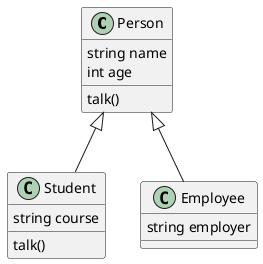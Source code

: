 @startuml name

Person <|-- Student
Person <|-- Employee

Person : string name
Person : int age
Person : talk()

Student : string course
Student : talk()

Employee : string employer

@enduml